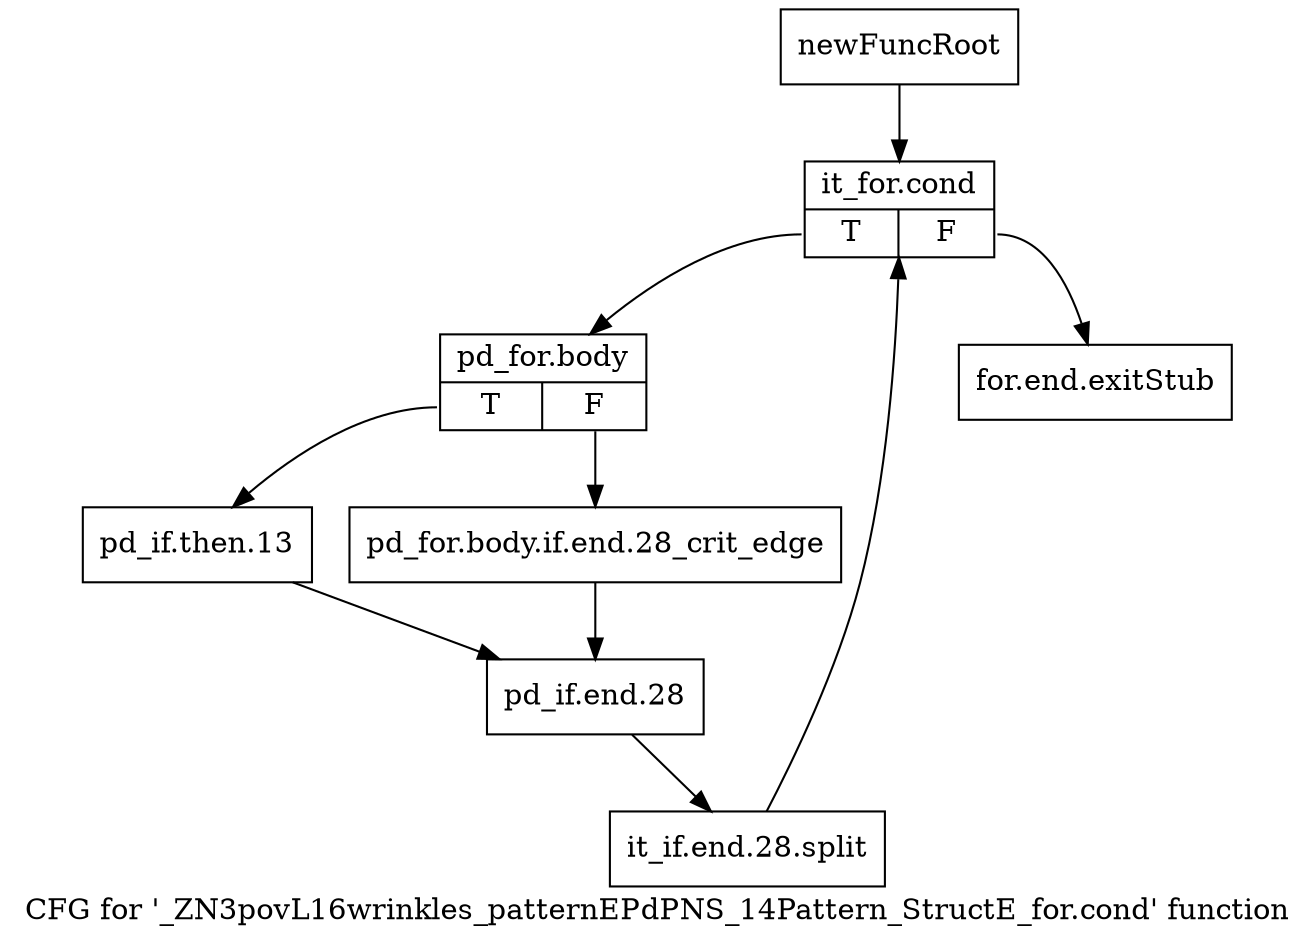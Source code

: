 digraph "CFG for '_ZN3povL16wrinkles_patternEPdPNS_14Pattern_StructE_for.cond' function" {
	label="CFG for '_ZN3povL16wrinkles_patternEPdPNS_14Pattern_StructE_for.cond' function";

	Node0x29afa50 [shape=record,label="{newFuncRoot}"];
	Node0x29afa50 -> Node0x29afaf0;
	Node0x29afaa0 [shape=record,label="{for.end.exitStub}"];
	Node0x29afaf0 [shape=record,label="{it_for.cond|{<s0>T|<s1>F}}"];
	Node0x29afaf0:s0 -> Node0x29afb40;
	Node0x29afaf0:s1 -> Node0x29afaa0;
	Node0x29afb40 [shape=record,label="{pd_for.body|{<s0>T|<s1>F}}"];
	Node0x29afb40:s0 -> Node0x29afbe0;
	Node0x29afb40:s1 -> Node0x29afb90;
	Node0x29afb90 [shape=record,label="{pd_for.body.if.end.28_crit_edge}"];
	Node0x29afb90 -> Node0x29afc30;
	Node0x29afbe0 [shape=record,label="{pd_if.then.13}"];
	Node0x29afbe0 -> Node0x29afc30;
	Node0x29afc30 [shape=record,label="{pd_if.end.28}"];
	Node0x29afc30 -> Node0x3793430;
	Node0x3793430 [shape=record,label="{it_if.end.28.split}"];
	Node0x3793430 -> Node0x29afaf0;
}

